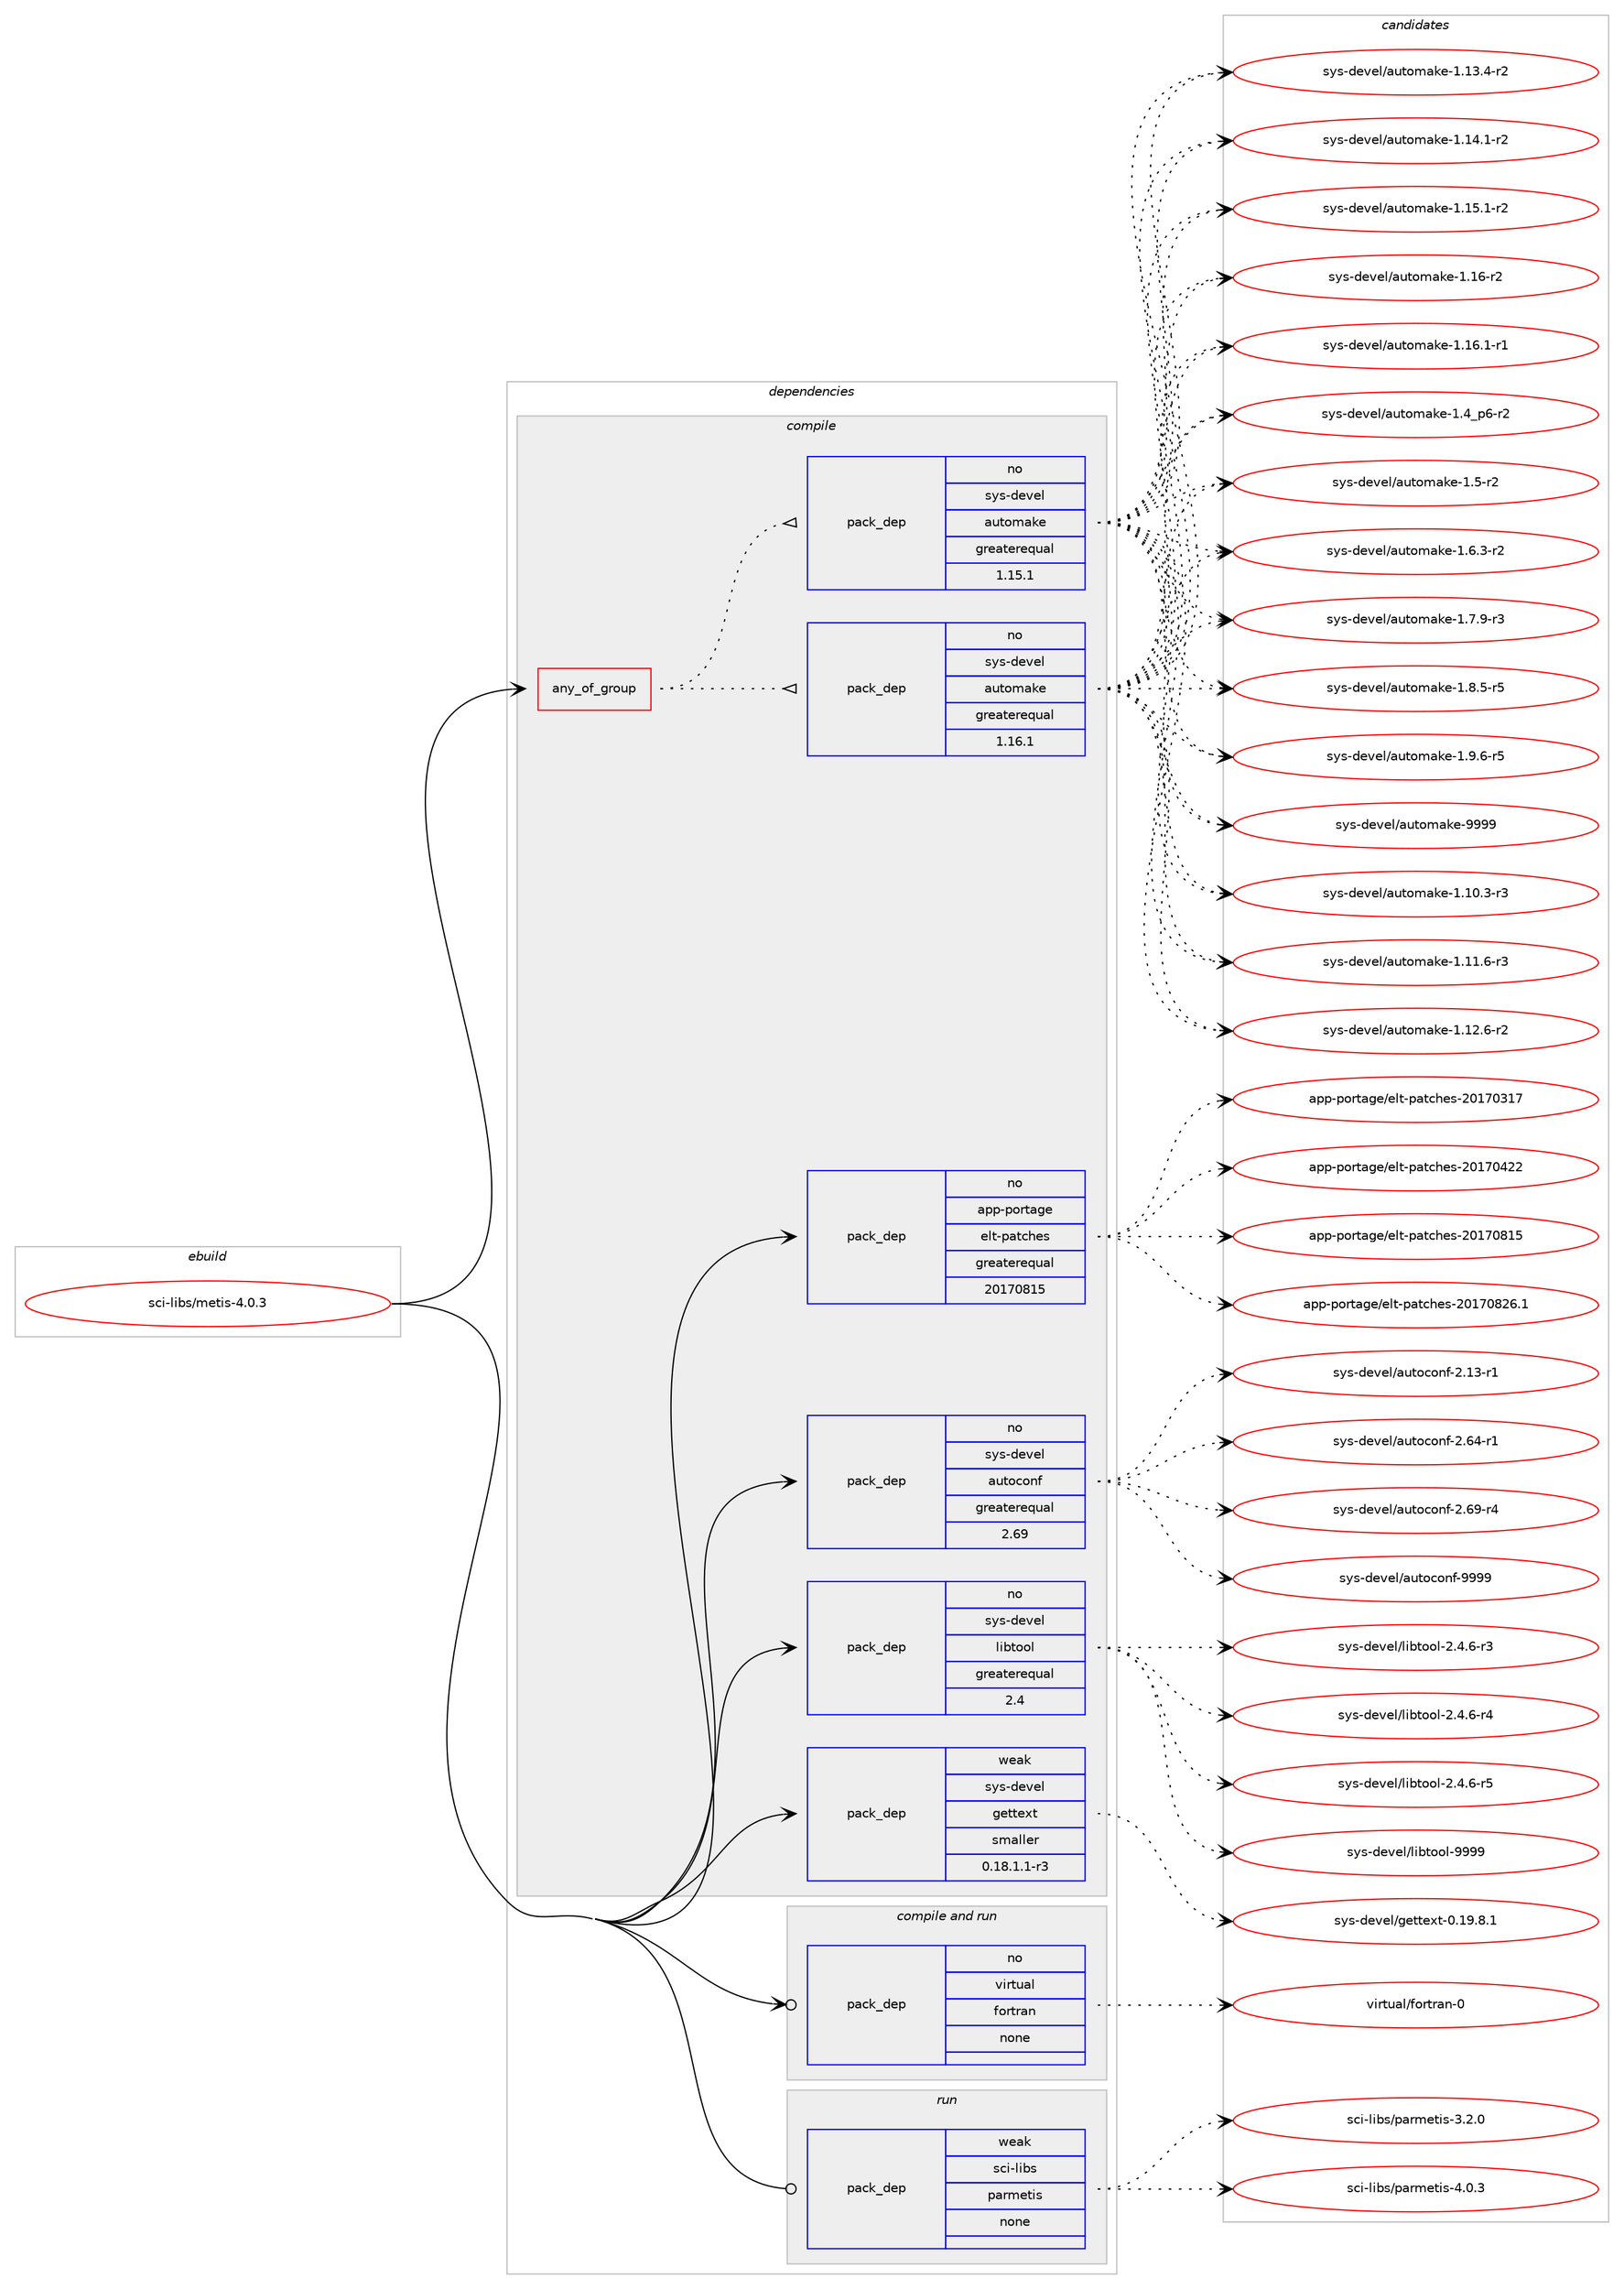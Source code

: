 digraph prolog {

# *************
# Graph options
# *************

newrank=true;
concentrate=true;
compound=true;
graph [rankdir=LR,fontname=Helvetica,fontsize=10,ranksep=1.5];#, ranksep=2.5, nodesep=0.2];
edge  [arrowhead=vee];
node  [fontname=Helvetica,fontsize=10];

# **********
# The ebuild
# **********

subgraph cluster_leftcol {
color=gray;
rank=same;
label=<<i>ebuild</i>>;
id [label="sci-libs/metis-4.0.3", color=red, width=4, href="../sci-libs/metis-4.0.3.svg"];
}

# ****************
# The dependencies
# ****************

subgraph cluster_midcol {
color=gray;
label=<<i>dependencies</i>>;
subgraph cluster_compile {
fillcolor="#eeeeee";
style=filled;
label=<<i>compile</i>>;
subgraph any26943 {
dependency1695074 [label=<<TABLE BORDER="0" CELLBORDER="1" CELLSPACING="0" CELLPADDING="4"><TR><TD CELLPADDING="10">any_of_group</TD></TR></TABLE>>, shape=none, color=red];subgraph pack1213469 {
dependency1695075 [label=<<TABLE BORDER="0" CELLBORDER="1" CELLSPACING="0" CELLPADDING="4" WIDTH="220"><TR><TD ROWSPAN="6" CELLPADDING="30">pack_dep</TD></TR><TR><TD WIDTH="110">no</TD></TR><TR><TD>sys-devel</TD></TR><TR><TD>automake</TD></TR><TR><TD>greaterequal</TD></TR><TR><TD>1.16.1</TD></TR></TABLE>>, shape=none, color=blue];
}
dependency1695074:e -> dependency1695075:w [weight=20,style="dotted",arrowhead="oinv"];
subgraph pack1213470 {
dependency1695076 [label=<<TABLE BORDER="0" CELLBORDER="1" CELLSPACING="0" CELLPADDING="4" WIDTH="220"><TR><TD ROWSPAN="6" CELLPADDING="30">pack_dep</TD></TR><TR><TD WIDTH="110">no</TD></TR><TR><TD>sys-devel</TD></TR><TR><TD>automake</TD></TR><TR><TD>greaterequal</TD></TR><TR><TD>1.15.1</TD></TR></TABLE>>, shape=none, color=blue];
}
dependency1695074:e -> dependency1695076:w [weight=20,style="dotted",arrowhead="oinv"];
}
id:e -> dependency1695074:w [weight=20,style="solid",arrowhead="vee"];
subgraph pack1213471 {
dependency1695077 [label=<<TABLE BORDER="0" CELLBORDER="1" CELLSPACING="0" CELLPADDING="4" WIDTH="220"><TR><TD ROWSPAN="6" CELLPADDING="30">pack_dep</TD></TR><TR><TD WIDTH="110">no</TD></TR><TR><TD>app-portage</TD></TR><TR><TD>elt-patches</TD></TR><TR><TD>greaterequal</TD></TR><TR><TD>20170815</TD></TR></TABLE>>, shape=none, color=blue];
}
id:e -> dependency1695077:w [weight=20,style="solid",arrowhead="vee"];
subgraph pack1213472 {
dependency1695078 [label=<<TABLE BORDER="0" CELLBORDER="1" CELLSPACING="0" CELLPADDING="4" WIDTH="220"><TR><TD ROWSPAN="6" CELLPADDING="30">pack_dep</TD></TR><TR><TD WIDTH="110">no</TD></TR><TR><TD>sys-devel</TD></TR><TR><TD>autoconf</TD></TR><TR><TD>greaterequal</TD></TR><TR><TD>2.69</TD></TR></TABLE>>, shape=none, color=blue];
}
id:e -> dependency1695078:w [weight=20,style="solid",arrowhead="vee"];
subgraph pack1213473 {
dependency1695079 [label=<<TABLE BORDER="0" CELLBORDER="1" CELLSPACING="0" CELLPADDING="4" WIDTH="220"><TR><TD ROWSPAN="6" CELLPADDING="30">pack_dep</TD></TR><TR><TD WIDTH="110">no</TD></TR><TR><TD>sys-devel</TD></TR><TR><TD>libtool</TD></TR><TR><TD>greaterequal</TD></TR><TR><TD>2.4</TD></TR></TABLE>>, shape=none, color=blue];
}
id:e -> dependency1695079:w [weight=20,style="solid",arrowhead="vee"];
subgraph pack1213474 {
dependency1695080 [label=<<TABLE BORDER="0" CELLBORDER="1" CELLSPACING="0" CELLPADDING="4" WIDTH="220"><TR><TD ROWSPAN="6" CELLPADDING="30">pack_dep</TD></TR><TR><TD WIDTH="110">weak</TD></TR><TR><TD>sys-devel</TD></TR><TR><TD>gettext</TD></TR><TR><TD>smaller</TD></TR><TR><TD>0.18.1.1-r3</TD></TR></TABLE>>, shape=none, color=blue];
}
id:e -> dependency1695080:w [weight=20,style="solid",arrowhead="vee"];
}
subgraph cluster_compileandrun {
fillcolor="#eeeeee";
style=filled;
label=<<i>compile and run</i>>;
subgraph pack1213475 {
dependency1695081 [label=<<TABLE BORDER="0" CELLBORDER="1" CELLSPACING="0" CELLPADDING="4" WIDTH="220"><TR><TD ROWSPAN="6" CELLPADDING="30">pack_dep</TD></TR><TR><TD WIDTH="110">no</TD></TR><TR><TD>virtual</TD></TR><TR><TD>fortran</TD></TR><TR><TD>none</TD></TR><TR><TD></TD></TR></TABLE>>, shape=none, color=blue];
}
id:e -> dependency1695081:w [weight=20,style="solid",arrowhead="odotvee"];
}
subgraph cluster_run {
fillcolor="#eeeeee";
style=filled;
label=<<i>run</i>>;
subgraph pack1213476 {
dependency1695082 [label=<<TABLE BORDER="0" CELLBORDER="1" CELLSPACING="0" CELLPADDING="4" WIDTH="220"><TR><TD ROWSPAN="6" CELLPADDING="30">pack_dep</TD></TR><TR><TD WIDTH="110">weak</TD></TR><TR><TD>sci-libs</TD></TR><TR><TD>parmetis</TD></TR><TR><TD>none</TD></TR><TR><TD></TD></TR></TABLE>>, shape=none, color=blue];
}
id:e -> dependency1695082:w [weight=20,style="solid",arrowhead="odot"];
}
}

# **************
# The candidates
# **************

subgraph cluster_choices {
rank=same;
color=gray;
label=<<i>candidates</i>>;

subgraph choice1213469 {
color=black;
nodesep=1;
choice11512111545100101118101108479711711611110997107101454946494846514511451 [label="sys-devel/automake-1.10.3-r3", color=red, width=4,href="../sys-devel/automake-1.10.3-r3.svg"];
choice11512111545100101118101108479711711611110997107101454946494946544511451 [label="sys-devel/automake-1.11.6-r3", color=red, width=4,href="../sys-devel/automake-1.11.6-r3.svg"];
choice11512111545100101118101108479711711611110997107101454946495046544511450 [label="sys-devel/automake-1.12.6-r2", color=red, width=4,href="../sys-devel/automake-1.12.6-r2.svg"];
choice11512111545100101118101108479711711611110997107101454946495146524511450 [label="sys-devel/automake-1.13.4-r2", color=red, width=4,href="../sys-devel/automake-1.13.4-r2.svg"];
choice11512111545100101118101108479711711611110997107101454946495246494511450 [label="sys-devel/automake-1.14.1-r2", color=red, width=4,href="../sys-devel/automake-1.14.1-r2.svg"];
choice11512111545100101118101108479711711611110997107101454946495346494511450 [label="sys-devel/automake-1.15.1-r2", color=red, width=4,href="../sys-devel/automake-1.15.1-r2.svg"];
choice1151211154510010111810110847971171161111099710710145494649544511450 [label="sys-devel/automake-1.16-r2", color=red, width=4,href="../sys-devel/automake-1.16-r2.svg"];
choice11512111545100101118101108479711711611110997107101454946495446494511449 [label="sys-devel/automake-1.16.1-r1", color=red, width=4,href="../sys-devel/automake-1.16.1-r1.svg"];
choice115121115451001011181011084797117116111109971071014549465295112544511450 [label="sys-devel/automake-1.4_p6-r2", color=red, width=4,href="../sys-devel/automake-1.4_p6-r2.svg"];
choice11512111545100101118101108479711711611110997107101454946534511450 [label="sys-devel/automake-1.5-r2", color=red, width=4,href="../sys-devel/automake-1.5-r2.svg"];
choice115121115451001011181011084797117116111109971071014549465446514511450 [label="sys-devel/automake-1.6.3-r2", color=red, width=4,href="../sys-devel/automake-1.6.3-r2.svg"];
choice115121115451001011181011084797117116111109971071014549465546574511451 [label="sys-devel/automake-1.7.9-r3", color=red, width=4,href="../sys-devel/automake-1.7.9-r3.svg"];
choice115121115451001011181011084797117116111109971071014549465646534511453 [label="sys-devel/automake-1.8.5-r5", color=red, width=4,href="../sys-devel/automake-1.8.5-r5.svg"];
choice115121115451001011181011084797117116111109971071014549465746544511453 [label="sys-devel/automake-1.9.6-r5", color=red, width=4,href="../sys-devel/automake-1.9.6-r5.svg"];
choice115121115451001011181011084797117116111109971071014557575757 [label="sys-devel/automake-9999", color=red, width=4,href="../sys-devel/automake-9999.svg"];
dependency1695075:e -> choice11512111545100101118101108479711711611110997107101454946494846514511451:w [style=dotted,weight="100"];
dependency1695075:e -> choice11512111545100101118101108479711711611110997107101454946494946544511451:w [style=dotted,weight="100"];
dependency1695075:e -> choice11512111545100101118101108479711711611110997107101454946495046544511450:w [style=dotted,weight="100"];
dependency1695075:e -> choice11512111545100101118101108479711711611110997107101454946495146524511450:w [style=dotted,weight="100"];
dependency1695075:e -> choice11512111545100101118101108479711711611110997107101454946495246494511450:w [style=dotted,weight="100"];
dependency1695075:e -> choice11512111545100101118101108479711711611110997107101454946495346494511450:w [style=dotted,weight="100"];
dependency1695075:e -> choice1151211154510010111810110847971171161111099710710145494649544511450:w [style=dotted,weight="100"];
dependency1695075:e -> choice11512111545100101118101108479711711611110997107101454946495446494511449:w [style=dotted,weight="100"];
dependency1695075:e -> choice115121115451001011181011084797117116111109971071014549465295112544511450:w [style=dotted,weight="100"];
dependency1695075:e -> choice11512111545100101118101108479711711611110997107101454946534511450:w [style=dotted,weight="100"];
dependency1695075:e -> choice115121115451001011181011084797117116111109971071014549465446514511450:w [style=dotted,weight="100"];
dependency1695075:e -> choice115121115451001011181011084797117116111109971071014549465546574511451:w [style=dotted,weight="100"];
dependency1695075:e -> choice115121115451001011181011084797117116111109971071014549465646534511453:w [style=dotted,weight="100"];
dependency1695075:e -> choice115121115451001011181011084797117116111109971071014549465746544511453:w [style=dotted,weight="100"];
dependency1695075:e -> choice115121115451001011181011084797117116111109971071014557575757:w [style=dotted,weight="100"];
}
subgraph choice1213470 {
color=black;
nodesep=1;
choice11512111545100101118101108479711711611110997107101454946494846514511451 [label="sys-devel/automake-1.10.3-r3", color=red, width=4,href="../sys-devel/automake-1.10.3-r3.svg"];
choice11512111545100101118101108479711711611110997107101454946494946544511451 [label="sys-devel/automake-1.11.6-r3", color=red, width=4,href="../sys-devel/automake-1.11.6-r3.svg"];
choice11512111545100101118101108479711711611110997107101454946495046544511450 [label="sys-devel/automake-1.12.6-r2", color=red, width=4,href="../sys-devel/automake-1.12.6-r2.svg"];
choice11512111545100101118101108479711711611110997107101454946495146524511450 [label="sys-devel/automake-1.13.4-r2", color=red, width=4,href="../sys-devel/automake-1.13.4-r2.svg"];
choice11512111545100101118101108479711711611110997107101454946495246494511450 [label="sys-devel/automake-1.14.1-r2", color=red, width=4,href="../sys-devel/automake-1.14.1-r2.svg"];
choice11512111545100101118101108479711711611110997107101454946495346494511450 [label="sys-devel/automake-1.15.1-r2", color=red, width=4,href="../sys-devel/automake-1.15.1-r2.svg"];
choice1151211154510010111810110847971171161111099710710145494649544511450 [label="sys-devel/automake-1.16-r2", color=red, width=4,href="../sys-devel/automake-1.16-r2.svg"];
choice11512111545100101118101108479711711611110997107101454946495446494511449 [label="sys-devel/automake-1.16.1-r1", color=red, width=4,href="../sys-devel/automake-1.16.1-r1.svg"];
choice115121115451001011181011084797117116111109971071014549465295112544511450 [label="sys-devel/automake-1.4_p6-r2", color=red, width=4,href="../sys-devel/automake-1.4_p6-r2.svg"];
choice11512111545100101118101108479711711611110997107101454946534511450 [label="sys-devel/automake-1.5-r2", color=red, width=4,href="../sys-devel/automake-1.5-r2.svg"];
choice115121115451001011181011084797117116111109971071014549465446514511450 [label="sys-devel/automake-1.6.3-r2", color=red, width=4,href="../sys-devel/automake-1.6.3-r2.svg"];
choice115121115451001011181011084797117116111109971071014549465546574511451 [label="sys-devel/automake-1.7.9-r3", color=red, width=4,href="../sys-devel/automake-1.7.9-r3.svg"];
choice115121115451001011181011084797117116111109971071014549465646534511453 [label="sys-devel/automake-1.8.5-r5", color=red, width=4,href="../sys-devel/automake-1.8.5-r5.svg"];
choice115121115451001011181011084797117116111109971071014549465746544511453 [label="sys-devel/automake-1.9.6-r5", color=red, width=4,href="../sys-devel/automake-1.9.6-r5.svg"];
choice115121115451001011181011084797117116111109971071014557575757 [label="sys-devel/automake-9999", color=red, width=4,href="../sys-devel/automake-9999.svg"];
dependency1695076:e -> choice11512111545100101118101108479711711611110997107101454946494846514511451:w [style=dotted,weight="100"];
dependency1695076:e -> choice11512111545100101118101108479711711611110997107101454946494946544511451:w [style=dotted,weight="100"];
dependency1695076:e -> choice11512111545100101118101108479711711611110997107101454946495046544511450:w [style=dotted,weight="100"];
dependency1695076:e -> choice11512111545100101118101108479711711611110997107101454946495146524511450:w [style=dotted,weight="100"];
dependency1695076:e -> choice11512111545100101118101108479711711611110997107101454946495246494511450:w [style=dotted,weight="100"];
dependency1695076:e -> choice11512111545100101118101108479711711611110997107101454946495346494511450:w [style=dotted,weight="100"];
dependency1695076:e -> choice1151211154510010111810110847971171161111099710710145494649544511450:w [style=dotted,weight="100"];
dependency1695076:e -> choice11512111545100101118101108479711711611110997107101454946495446494511449:w [style=dotted,weight="100"];
dependency1695076:e -> choice115121115451001011181011084797117116111109971071014549465295112544511450:w [style=dotted,weight="100"];
dependency1695076:e -> choice11512111545100101118101108479711711611110997107101454946534511450:w [style=dotted,weight="100"];
dependency1695076:e -> choice115121115451001011181011084797117116111109971071014549465446514511450:w [style=dotted,weight="100"];
dependency1695076:e -> choice115121115451001011181011084797117116111109971071014549465546574511451:w [style=dotted,weight="100"];
dependency1695076:e -> choice115121115451001011181011084797117116111109971071014549465646534511453:w [style=dotted,weight="100"];
dependency1695076:e -> choice115121115451001011181011084797117116111109971071014549465746544511453:w [style=dotted,weight="100"];
dependency1695076:e -> choice115121115451001011181011084797117116111109971071014557575757:w [style=dotted,weight="100"];
}
subgraph choice1213471 {
color=black;
nodesep=1;
choice97112112451121111141169710310147101108116451129711699104101115455048495548514955 [label="app-portage/elt-patches-20170317", color=red, width=4,href="../app-portage/elt-patches-20170317.svg"];
choice97112112451121111141169710310147101108116451129711699104101115455048495548525050 [label="app-portage/elt-patches-20170422", color=red, width=4,href="../app-portage/elt-patches-20170422.svg"];
choice97112112451121111141169710310147101108116451129711699104101115455048495548564953 [label="app-portage/elt-patches-20170815", color=red, width=4,href="../app-portage/elt-patches-20170815.svg"];
choice971121124511211111411697103101471011081164511297116991041011154550484955485650544649 [label="app-portage/elt-patches-20170826.1", color=red, width=4,href="../app-portage/elt-patches-20170826.1.svg"];
dependency1695077:e -> choice97112112451121111141169710310147101108116451129711699104101115455048495548514955:w [style=dotted,weight="100"];
dependency1695077:e -> choice97112112451121111141169710310147101108116451129711699104101115455048495548525050:w [style=dotted,weight="100"];
dependency1695077:e -> choice97112112451121111141169710310147101108116451129711699104101115455048495548564953:w [style=dotted,weight="100"];
dependency1695077:e -> choice971121124511211111411697103101471011081164511297116991041011154550484955485650544649:w [style=dotted,weight="100"];
}
subgraph choice1213472 {
color=black;
nodesep=1;
choice1151211154510010111810110847971171161119911111010245504649514511449 [label="sys-devel/autoconf-2.13-r1", color=red, width=4,href="../sys-devel/autoconf-2.13-r1.svg"];
choice1151211154510010111810110847971171161119911111010245504654524511449 [label="sys-devel/autoconf-2.64-r1", color=red, width=4,href="../sys-devel/autoconf-2.64-r1.svg"];
choice1151211154510010111810110847971171161119911111010245504654574511452 [label="sys-devel/autoconf-2.69-r4", color=red, width=4,href="../sys-devel/autoconf-2.69-r4.svg"];
choice115121115451001011181011084797117116111991111101024557575757 [label="sys-devel/autoconf-9999", color=red, width=4,href="../sys-devel/autoconf-9999.svg"];
dependency1695078:e -> choice1151211154510010111810110847971171161119911111010245504649514511449:w [style=dotted,weight="100"];
dependency1695078:e -> choice1151211154510010111810110847971171161119911111010245504654524511449:w [style=dotted,weight="100"];
dependency1695078:e -> choice1151211154510010111810110847971171161119911111010245504654574511452:w [style=dotted,weight="100"];
dependency1695078:e -> choice115121115451001011181011084797117116111991111101024557575757:w [style=dotted,weight="100"];
}
subgraph choice1213473 {
color=black;
nodesep=1;
choice1151211154510010111810110847108105981161111111084550465246544511451 [label="sys-devel/libtool-2.4.6-r3", color=red, width=4,href="../sys-devel/libtool-2.4.6-r3.svg"];
choice1151211154510010111810110847108105981161111111084550465246544511452 [label="sys-devel/libtool-2.4.6-r4", color=red, width=4,href="../sys-devel/libtool-2.4.6-r4.svg"];
choice1151211154510010111810110847108105981161111111084550465246544511453 [label="sys-devel/libtool-2.4.6-r5", color=red, width=4,href="../sys-devel/libtool-2.4.6-r5.svg"];
choice1151211154510010111810110847108105981161111111084557575757 [label="sys-devel/libtool-9999", color=red, width=4,href="../sys-devel/libtool-9999.svg"];
dependency1695079:e -> choice1151211154510010111810110847108105981161111111084550465246544511451:w [style=dotted,weight="100"];
dependency1695079:e -> choice1151211154510010111810110847108105981161111111084550465246544511452:w [style=dotted,weight="100"];
dependency1695079:e -> choice1151211154510010111810110847108105981161111111084550465246544511453:w [style=dotted,weight="100"];
dependency1695079:e -> choice1151211154510010111810110847108105981161111111084557575757:w [style=dotted,weight="100"];
}
subgraph choice1213474 {
color=black;
nodesep=1;
choice1151211154510010111810110847103101116116101120116454846495746564649 [label="sys-devel/gettext-0.19.8.1", color=red, width=4,href="../sys-devel/gettext-0.19.8.1.svg"];
dependency1695080:e -> choice1151211154510010111810110847103101116116101120116454846495746564649:w [style=dotted,weight="100"];
}
subgraph choice1213475 {
color=black;
nodesep=1;
choice1181051141161179710847102111114116114971104548 [label="virtual/fortran-0", color=red, width=4,href="../virtual/fortran-0.svg"];
dependency1695081:e -> choice1181051141161179710847102111114116114971104548:w [style=dotted,weight="100"];
}
subgraph choice1213476 {
color=black;
nodesep=1;
choice1159910545108105981154711297114109101116105115455146504648 [label="sci-libs/parmetis-3.2.0", color=red, width=4,href="../sci-libs/parmetis-3.2.0.svg"];
choice1159910545108105981154711297114109101116105115455246484651 [label="sci-libs/parmetis-4.0.3", color=red, width=4,href="../sci-libs/parmetis-4.0.3.svg"];
dependency1695082:e -> choice1159910545108105981154711297114109101116105115455146504648:w [style=dotted,weight="100"];
dependency1695082:e -> choice1159910545108105981154711297114109101116105115455246484651:w [style=dotted,weight="100"];
}
}

}
